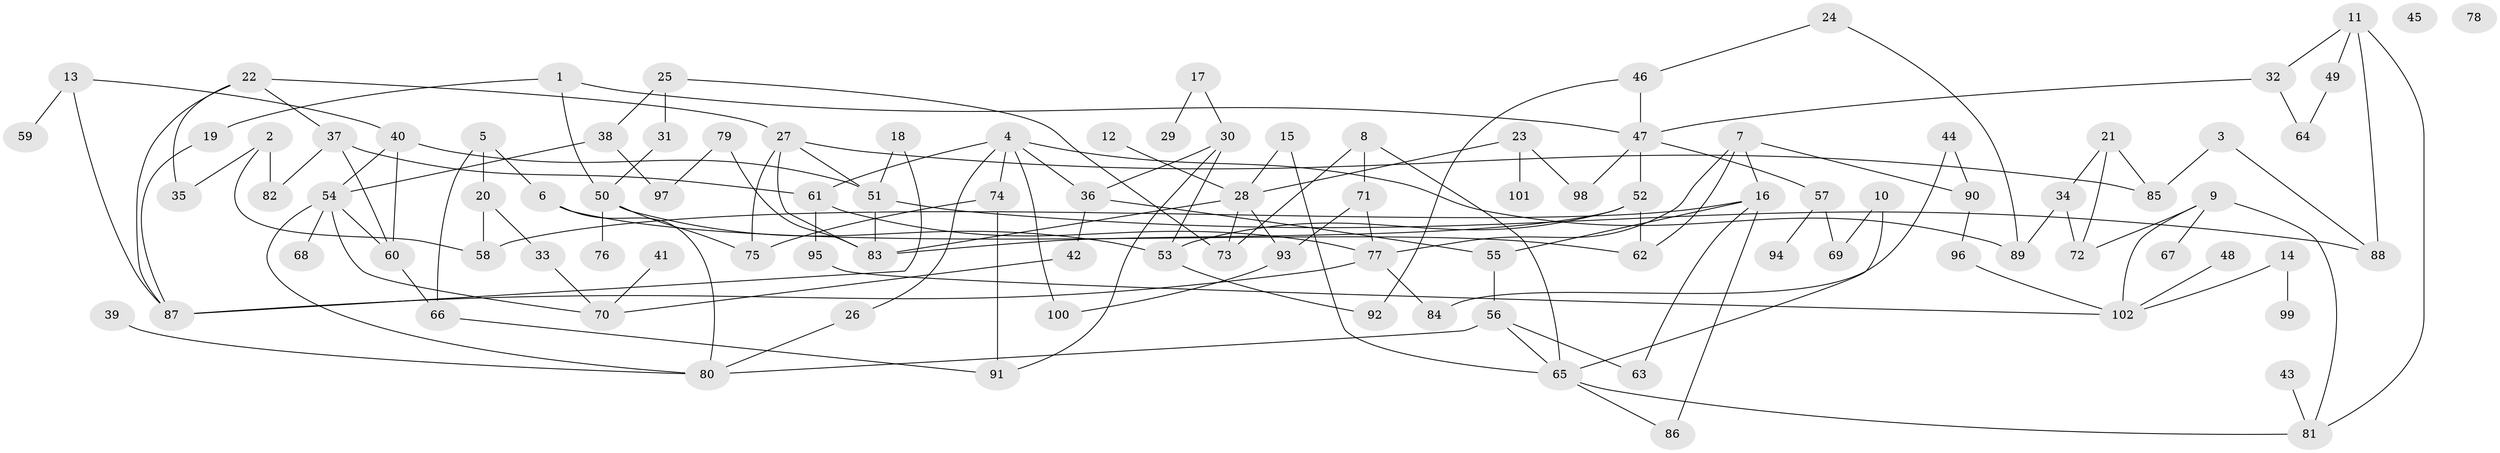 // Generated by graph-tools (version 1.1) at 2025/33/03/09/25 02:33:25]
// undirected, 102 vertices, 147 edges
graph export_dot {
graph [start="1"]
  node [color=gray90,style=filled];
  1;
  2;
  3;
  4;
  5;
  6;
  7;
  8;
  9;
  10;
  11;
  12;
  13;
  14;
  15;
  16;
  17;
  18;
  19;
  20;
  21;
  22;
  23;
  24;
  25;
  26;
  27;
  28;
  29;
  30;
  31;
  32;
  33;
  34;
  35;
  36;
  37;
  38;
  39;
  40;
  41;
  42;
  43;
  44;
  45;
  46;
  47;
  48;
  49;
  50;
  51;
  52;
  53;
  54;
  55;
  56;
  57;
  58;
  59;
  60;
  61;
  62;
  63;
  64;
  65;
  66;
  67;
  68;
  69;
  70;
  71;
  72;
  73;
  74;
  75;
  76;
  77;
  78;
  79;
  80;
  81;
  82;
  83;
  84;
  85;
  86;
  87;
  88;
  89;
  90;
  91;
  92;
  93;
  94;
  95;
  96;
  97;
  98;
  99;
  100;
  101;
  102;
  1 -- 19;
  1 -- 47;
  1 -- 50;
  2 -- 35;
  2 -- 58;
  2 -- 82;
  3 -- 85;
  3 -- 88;
  4 -- 26;
  4 -- 36;
  4 -- 61;
  4 -- 74;
  4 -- 89;
  4 -- 100;
  5 -- 6;
  5 -- 20;
  5 -- 66;
  6 -- 62;
  6 -- 80;
  7 -- 16;
  7 -- 62;
  7 -- 77;
  7 -- 90;
  8 -- 65;
  8 -- 71;
  8 -- 73;
  9 -- 67;
  9 -- 72;
  9 -- 81;
  9 -- 102;
  10 -- 65;
  10 -- 69;
  11 -- 32;
  11 -- 49;
  11 -- 81;
  11 -- 88;
  12 -- 28;
  13 -- 40;
  13 -- 59;
  13 -- 87;
  14 -- 99;
  14 -- 102;
  15 -- 28;
  15 -- 65;
  16 -- 55;
  16 -- 58;
  16 -- 63;
  16 -- 86;
  17 -- 29;
  17 -- 30;
  18 -- 51;
  18 -- 87;
  19 -- 87;
  20 -- 33;
  20 -- 58;
  21 -- 34;
  21 -- 72;
  21 -- 85;
  22 -- 27;
  22 -- 35;
  22 -- 37;
  22 -- 87;
  23 -- 28;
  23 -- 98;
  23 -- 101;
  24 -- 46;
  24 -- 89;
  25 -- 31;
  25 -- 38;
  25 -- 73;
  26 -- 80;
  27 -- 51;
  27 -- 75;
  27 -- 83;
  27 -- 85;
  28 -- 73;
  28 -- 83;
  28 -- 93;
  30 -- 36;
  30 -- 53;
  30 -- 91;
  31 -- 50;
  32 -- 47;
  32 -- 64;
  33 -- 70;
  34 -- 72;
  34 -- 89;
  36 -- 42;
  36 -- 55;
  37 -- 60;
  37 -- 61;
  37 -- 82;
  38 -- 54;
  38 -- 97;
  39 -- 80;
  40 -- 51;
  40 -- 54;
  40 -- 60;
  41 -- 70;
  42 -- 70;
  43 -- 81;
  44 -- 84;
  44 -- 90;
  46 -- 47;
  46 -- 92;
  47 -- 52;
  47 -- 57;
  47 -- 98;
  48 -- 102;
  49 -- 64;
  50 -- 53;
  50 -- 75;
  50 -- 76;
  51 -- 83;
  51 -- 88;
  52 -- 53;
  52 -- 62;
  52 -- 83;
  53 -- 92;
  54 -- 60;
  54 -- 68;
  54 -- 70;
  54 -- 80;
  55 -- 56;
  56 -- 63;
  56 -- 65;
  56 -- 80;
  57 -- 69;
  57 -- 94;
  60 -- 66;
  61 -- 77;
  61 -- 95;
  65 -- 81;
  65 -- 86;
  66 -- 91;
  71 -- 77;
  71 -- 93;
  74 -- 75;
  74 -- 91;
  77 -- 84;
  77 -- 87;
  79 -- 83;
  79 -- 97;
  90 -- 96;
  93 -- 100;
  95 -- 102;
  96 -- 102;
}
